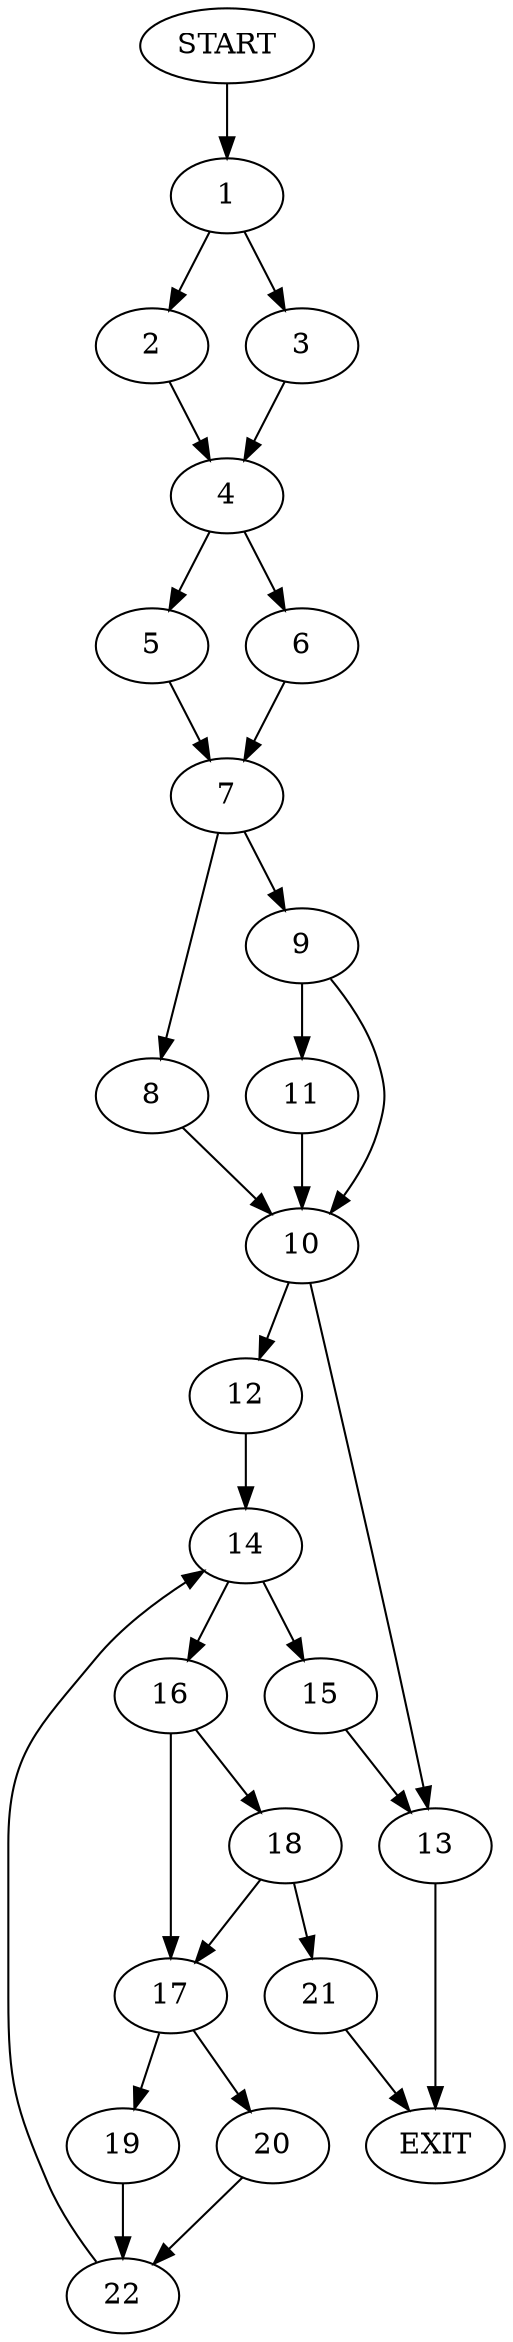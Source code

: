 digraph {
0 [label="START"]
23 [label="EXIT"]
0 -> 1
1 -> 2
1 -> 3
2 -> 4
3 -> 4
4 -> 5
4 -> 6
5 -> 7
6 -> 7
7 -> 8
7 -> 9
8 -> 10
9 -> 11
9 -> 10
10 -> 12
10 -> 13
11 -> 10
12 -> 14
13 -> 23
14 -> 15
14 -> 16
15 -> 13
16 -> 17
16 -> 18
17 -> 19
17 -> 20
18 -> 17
18 -> 21
21 -> 23
19 -> 22
20 -> 22
22 -> 14
}
